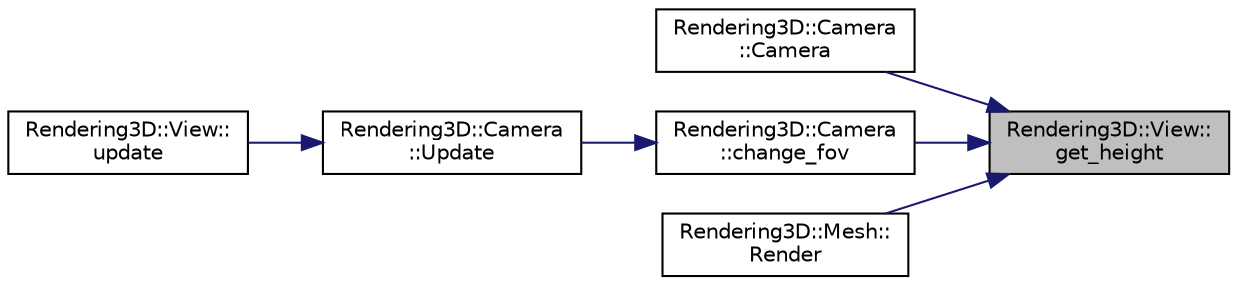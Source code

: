 digraph "Rendering3D::View::get_height"
{
 // LATEX_PDF_SIZE
  edge [fontname="Helvetica",fontsize="10",labelfontname="Helvetica",labelfontsize="10"];
  node [fontname="Helvetica",fontsize="10",shape=record];
  rankdir="RL";
  Node1 [label="Rendering3D::View::\lget_height",height=0.2,width=0.4,color="black", fillcolor="grey75", style="filled", fontcolor="black",tooltip="Gets the height of the view as copy."];
  Node1 -> Node2 [dir="back",color="midnightblue",fontsize="10",style="solid",fontname="Helvetica"];
  Node2 [label="Rendering3D::Camera\l::Camera",height=0.2,width=0.4,color="black", fillcolor="white", style="filled",URL="$class_rendering3_d_1_1_camera.html#ac52118f57348899e5693a7887cb326f2",tooltip="Creates a camera instance."];
  Node1 -> Node3 [dir="back",color="midnightblue",fontsize="10",style="solid",fontname="Helvetica"];
  Node3 [label="Rendering3D::Camera\l::change_fov",height=0.2,width=0.4,color="black", fillcolor="white", style="filled",URL="$class_rendering3_d_1_1_camera.html#a065eb2954f1d4aeb504cde517e7bcf39",tooltip="Change the field of view."];
  Node3 -> Node4 [dir="back",color="midnightblue",fontsize="10",style="solid",fontname="Helvetica"];
  Node4 [label="Rendering3D::Camera\l::Update",height=0.2,width=0.4,color="black", fillcolor="white", style="filled",URL="$class_rendering3_d_1_1_camera.html#a33a5ffe9285ec32c968f2f670388bb2f",tooltip="Update the camera."];
  Node4 -> Node5 [dir="back",color="midnightblue",fontsize="10",style="solid",fontname="Helvetica"];
  Node5 [label="Rendering3D::View::\lupdate",height=0.2,width=0.4,color="black", fillcolor="white", style="filled",URL="$class_rendering3_d_1_1_view.html#a0e14024402c6ed804b4f385e39c0ffcb",tooltip="Updates the view."];
  Node1 -> Node6 [dir="back",color="midnightblue",fontsize="10",style="solid",fontname="Helvetica"];
  Node6 [label="Rendering3D::Mesh::\lRender",height=0.2,width=0.4,color="black", fillcolor="white", style="filled",URL="$class_rendering3_d_1_1_mesh.html#af633c14f003a0e61f13cf117724c3664",tooltip="Render the mesh."];
}
